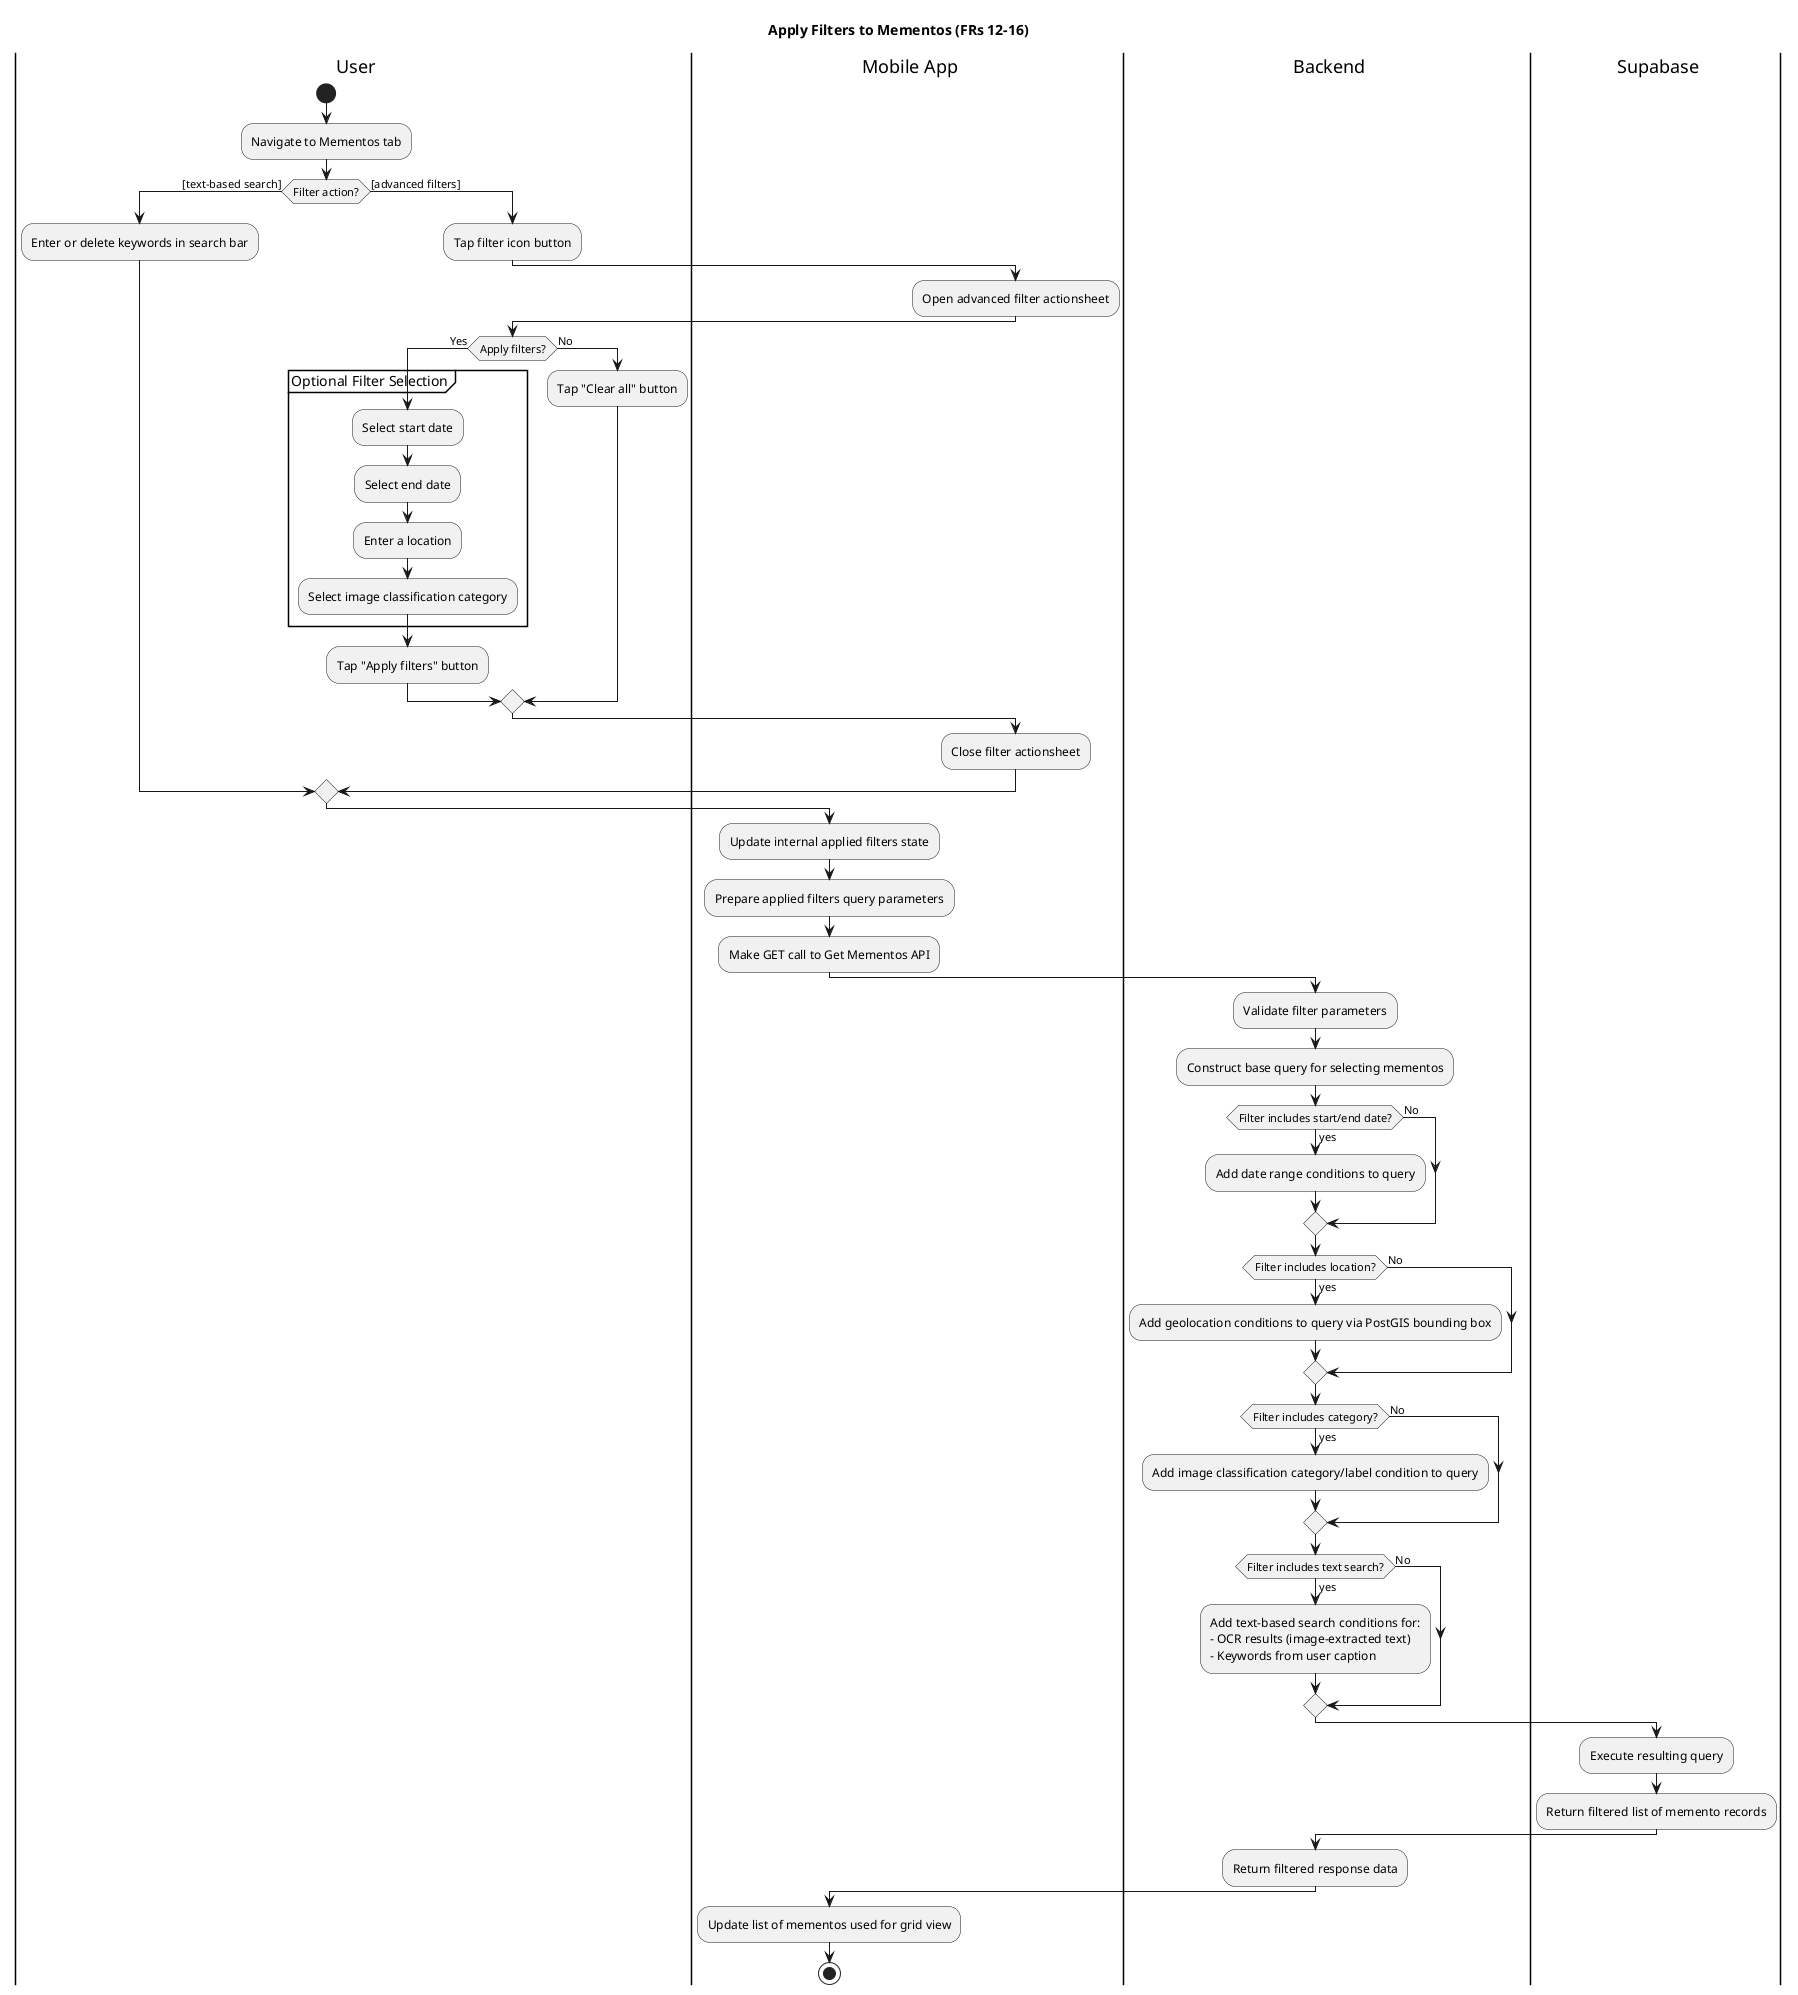 @startuml 
title Apply Filters to Mementos (FRs 12-16)

' Swimlanes
|user| User
|mobile| Mobile App
|backend| Backend
|db| Supabase

|user|
start
:Navigate to Mementos tab;

|user|
if (Filter action?) is ([text-based search]) then
  :Enter or delete keywords in search bar;
else ([advanced filters])
  :Tap filter icon button;
  
  |mobile|
  :Open advanced filter actionsheet;

  |user|
  if (Apply filters?) is (Yes) then
    |user|
    partition "Optional Filter Selection" {
      :Select start date;
      :Select end date;
      :Enter a location;
      :Select image classification category;
    }
    :Tap "Apply filters" button;
  else (No)
    :Tap "Clear all" button;
  endif
  |mobile|
  :Close filter actionsheet;
endif

|mobile|
:Update internal applied filters state;
:Prepare applied filters query parameters;
:Make GET call to Get Mementos API;

|backend|
:Validate filter parameters;
:Construct base query for selecting mementos;

if (Filter includes start/end date?) is (yes) then
  :Add date range conditions to query;
else (No)
endif

if (Filter includes location?) is (yes) then
  :Add geolocation conditions to query via PostGIS bounding box;
else (No)
endif

if (Filter includes category?) is (yes) then
  :Add image classification category/label condition to query;
else (No)
endif

if (Filter includes text search?) is (yes) then
  :Add text-based search conditions for:
  - OCR results (image-extracted text)
  - Keywords from user caption;
else (No)
endif

|db|
:Execute resulting query;
:Return filtered list of memento records;

|backend|
:Return filtered response data;

|mobile|
:Update list of mementos used for grid view;

stop
@enduml
